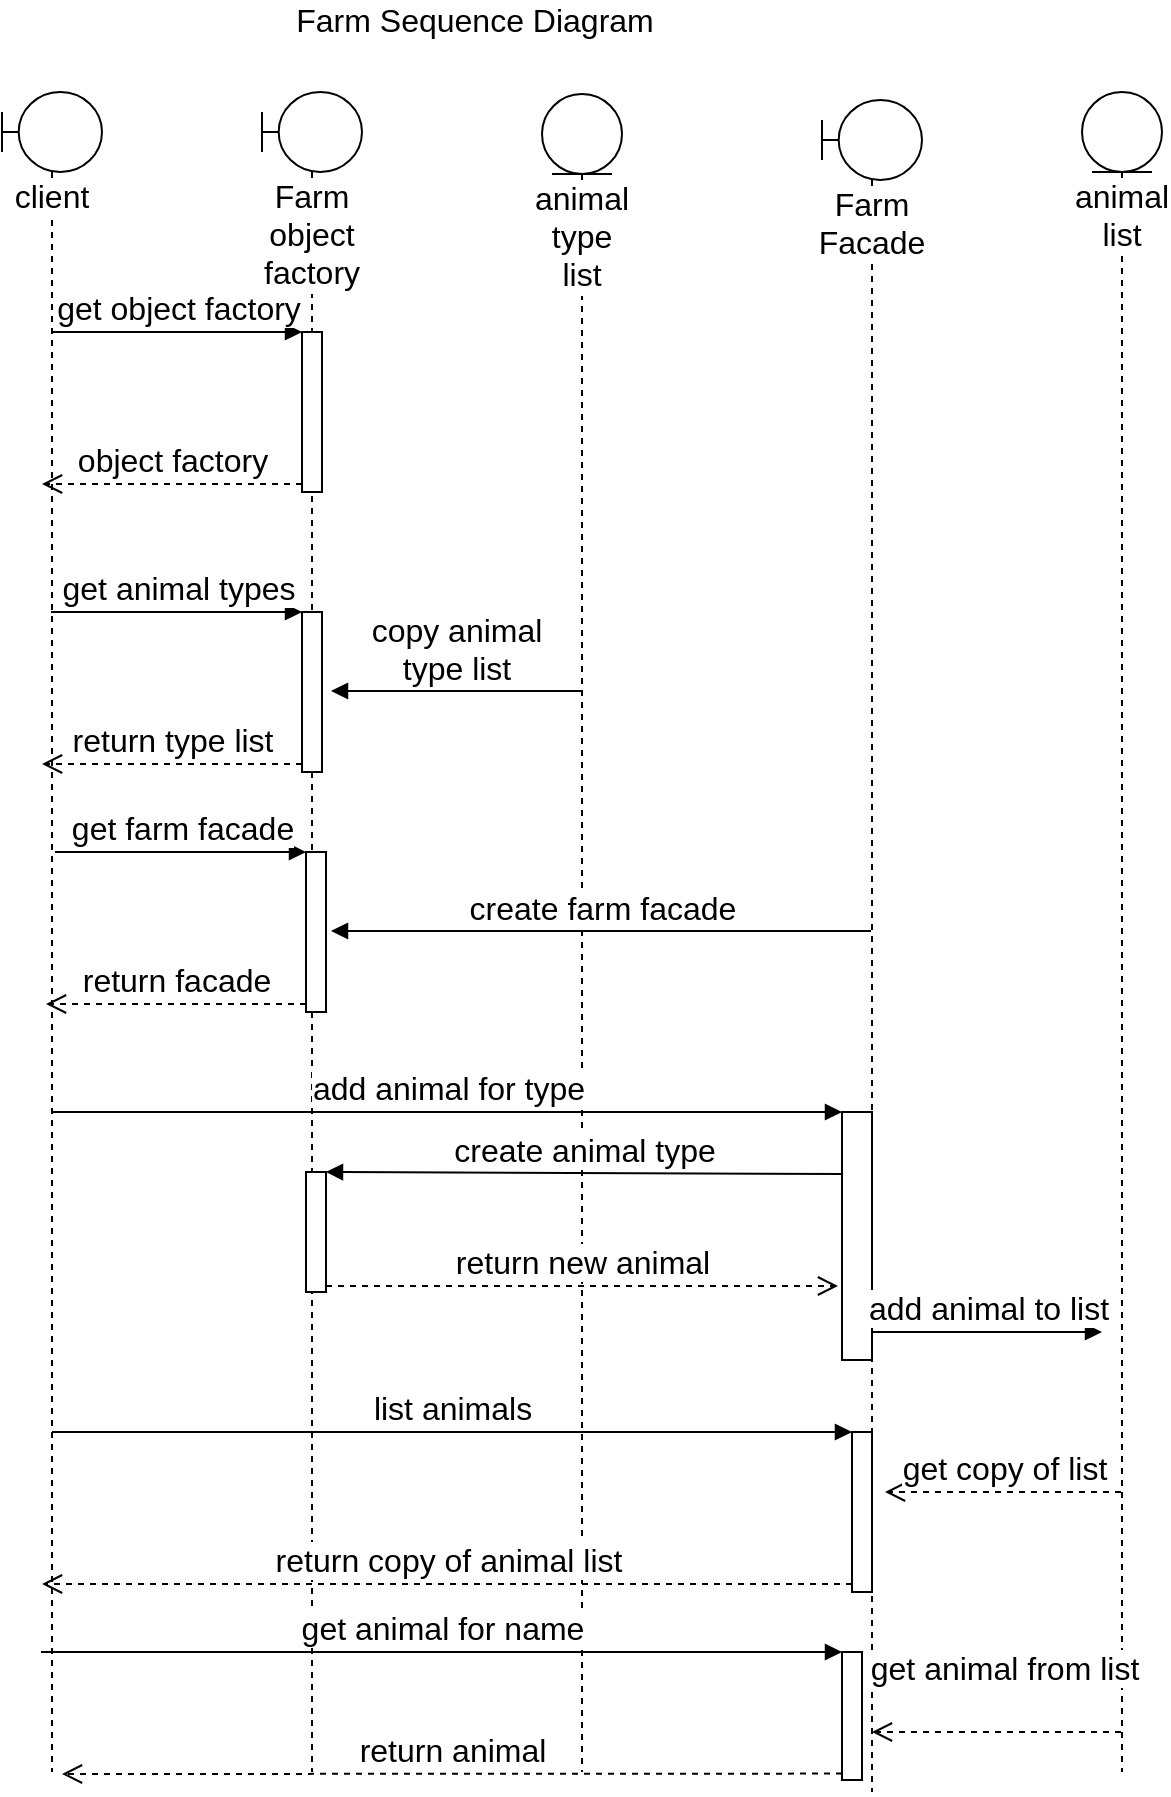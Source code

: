 <mxfile version="12.0.0" type="device" pages="1"><diagram id="0575e87b-8c2b-2d22-6455-2bd15a80e59f" name="Page-1"><mxGraphModel dx="1013" dy="533" grid="1" gridSize="10" guides="1" tooltips="1" connect="1" arrows="1" fold="1" page="1" pageScale="1" pageWidth="827" pageHeight="1169" background="#ffffff" math="0" shadow="0"><root><mxCell id="0"/><mxCell id="1" parent="0"/><mxCell id="66" value="Farm Sequence Diagram" style="text;html=1;strokeColor=none;fillColor=none;align=center;verticalAlign=middle;whiteSpace=wrap;rounded=0;fontSize=16;" parent="1" vertex="1"><mxGeometry x="189" y="124" width="415" height="20" as="geometry"/></mxCell><mxCell id="DZuMcae9LYtzn0QgDL1W-106" value="client" style="shape=umlLifeline;participant=umlBoundary;perimeter=lifelinePerimeter;whiteSpace=wrap;html=1;container=1;collapsible=0;recursiveResize=0;verticalAlign=top;spacingTop=36;labelBackgroundColor=#ffffff;outlineConnect=0;fontSize=16;" vertex="1" parent="1"><mxGeometry x="160" y="170" width="50" height="840" as="geometry"/></mxCell><mxCell id="DZuMcae9LYtzn0QgDL1W-107" value="animal list" style="shape=umlLifeline;participant=umlEntity;perimeter=lifelinePerimeter;whiteSpace=wrap;html=1;container=1;collapsible=0;recursiveResize=0;verticalAlign=top;spacingTop=36;labelBackgroundColor=#ffffff;outlineConnect=0;fontSize=16;" vertex="1" parent="1"><mxGeometry x="700" y="170" width="40" height="840" as="geometry"/></mxCell><mxCell id="DZuMcae9LYtzn0QgDL1W-108" value="Farm object factory" style="shape=umlLifeline;participant=umlBoundary;perimeter=lifelinePerimeter;whiteSpace=wrap;html=1;container=1;collapsible=0;recursiveResize=0;verticalAlign=top;spacingTop=36;labelBackgroundColor=#ffffff;outlineConnect=0;fontSize=16;" vertex="1" parent="1"><mxGeometry x="290" y="170" width="50" height="840" as="geometry"/></mxCell><mxCell id="DZuMcae9LYtzn0QgDL1W-111" value="" style="html=1;points=[];perimeter=orthogonalPerimeter;fontSize=16;" vertex="1" parent="DZuMcae9LYtzn0QgDL1W-108"><mxGeometry x="20" y="120" width="10" height="80" as="geometry"/></mxCell><mxCell id="DZuMcae9LYtzn0QgDL1W-113" value="object factory" style="html=1;verticalAlign=bottom;endArrow=open;dashed=1;endSize=8;exitX=0;exitY=0.95;fontSize=16;" edge="1" source="DZuMcae9LYtzn0QgDL1W-111" parent="DZuMcae9LYtzn0QgDL1W-108"><mxGeometry relative="1" as="geometry"><mxPoint x="-110" y="196" as="targetPoint"/></mxGeometry></mxCell><mxCell id="DZuMcae9LYtzn0QgDL1W-115" value="" style="html=1;points=[];perimeter=orthogonalPerimeter;fontSize=16;" vertex="1" parent="DZuMcae9LYtzn0QgDL1W-108"><mxGeometry x="20" y="260" width="10" height="80" as="geometry"/></mxCell><mxCell id="DZuMcae9LYtzn0QgDL1W-116" value="return type list" style="html=1;verticalAlign=bottom;endArrow=open;dashed=1;endSize=8;exitX=0;exitY=0.95;fontSize=16;" edge="1" parent="DZuMcae9LYtzn0QgDL1W-108" source="DZuMcae9LYtzn0QgDL1W-115"><mxGeometry relative="1" as="geometry"><mxPoint x="-110" y="336" as="targetPoint"/></mxGeometry></mxCell><mxCell id="DZuMcae9LYtzn0QgDL1W-117" value="get animal types" style="html=1;verticalAlign=bottom;endArrow=block;entryX=0;entryY=0;fontSize=16;" edge="1" parent="DZuMcae9LYtzn0QgDL1W-108" target="DZuMcae9LYtzn0QgDL1W-115"><mxGeometry relative="1" as="geometry"><mxPoint x="-105.5" y="260.0" as="sourcePoint"/></mxGeometry></mxCell><mxCell id="DZuMcae9LYtzn0QgDL1W-125" value="" style="html=1;points=[];perimeter=orthogonalPerimeter;fontSize=16;" vertex="1" parent="DZuMcae9LYtzn0QgDL1W-108"><mxGeometry x="22" y="380" width="10" height="80" as="geometry"/></mxCell><mxCell id="DZuMcae9LYtzn0QgDL1W-126" value="return facade" style="html=1;verticalAlign=bottom;endArrow=open;dashed=1;endSize=8;exitX=0;exitY=0.95;fontSize=16;" edge="1" parent="DZuMcae9LYtzn0QgDL1W-108" source="DZuMcae9LYtzn0QgDL1W-125"><mxGeometry relative="1" as="geometry"><mxPoint x="-108" y="456" as="targetPoint"/></mxGeometry></mxCell><mxCell id="DZuMcae9LYtzn0QgDL1W-127" value="get farm facade" style="html=1;verticalAlign=bottom;endArrow=block;entryX=0;entryY=0;fontSize=16;" edge="1" parent="DZuMcae9LYtzn0QgDL1W-108" target="DZuMcae9LYtzn0QgDL1W-125"><mxGeometry relative="1" as="geometry"><mxPoint x="-103.5" y="380.0" as="sourcePoint"/></mxGeometry></mxCell><mxCell id="DZuMcae9LYtzn0QgDL1W-135" value="" style="html=1;points=[];perimeter=orthogonalPerimeter;fontSize=16;" vertex="1" parent="DZuMcae9LYtzn0QgDL1W-108"><mxGeometry x="22" y="540" width="10" height="60" as="geometry"/></mxCell><mxCell id="DZuMcae9LYtzn0QgDL1W-109" value="Farm Facade" style="shape=umlLifeline;participant=umlBoundary;perimeter=lifelinePerimeter;whiteSpace=wrap;html=1;container=1;collapsible=0;recursiveResize=0;verticalAlign=top;spacingTop=36;labelBackgroundColor=#ffffff;outlineConnect=0;fontSize=16;" vertex="1" parent="1"><mxGeometry x="570" y="174" width="50" height="846" as="geometry"/></mxCell><mxCell id="DZuMcae9LYtzn0QgDL1W-130" value="" style="html=1;points=[];perimeter=orthogonalPerimeter;fontSize=16;" vertex="1" parent="DZuMcae9LYtzn0QgDL1W-109"><mxGeometry x="10" y="506" width="15" height="124" as="geometry"/></mxCell><mxCell id="DZuMcae9LYtzn0QgDL1W-149" value="" style="html=1;points=[];perimeter=orthogonalPerimeter;fontSize=16;" vertex="1" parent="DZuMcae9LYtzn0QgDL1W-109"><mxGeometry x="10" y="776" width="10" height="64" as="geometry"/></mxCell><mxCell id="DZuMcae9LYtzn0QgDL1W-151" value="return animal" style="html=1;verticalAlign=bottom;endArrow=open;dashed=1;endSize=8;exitX=0;exitY=0.95;fontSize=16;" edge="1" source="DZuMcae9LYtzn0QgDL1W-149" parent="DZuMcae9LYtzn0QgDL1W-109"><mxGeometry relative="1" as="geometry"><mxPoint x="-380" y="837" as="targetPoint"/></mxGeometry></mxCell><mxCell id="DZuMcae9LYtzn0QgDL1W-110" value="animal type list" style="shape=umlLifeline;participant=umlEntity;perimeter=lifelinePerimeter;whiteSpace=wrap;html=1;container=1;collapsible=0;recursiveResize=0;verticalAlign=top;spacingTop=36;labelBackgroundColor=#ffffff;outlineConnect=0;fontSize=16;" vertex="1" parent="1"><mxGeometry x="430" y="171" width="40" height="839" as="geometry"/></mxCell><mxCell id="DZuMcae9LYtzn0QgDL1W-112" value="get object factory" style="html=1;verticalAlign=bottom;endArrow=block;entryX=0;entryY=0;fontSize=16;" edge="1" target="DZuMcae9LYtzn0QgDL1W-111" parent="1" source="DZuMcae9LYtzn0QgDL1W-106"><mxGeometry relative="1" as="geometry"><mxPoint x="240" y="290" as="sourcePoint"/></mxGeometry></mxCell><mxCell id="DZuMcae9LYtzn0QgDL1W-124" value="&lt;div&gt;copy animal &lt;br&gt;&lt;/div&gt;&lt;div&gt;type list&lt;/div&gt;" style="html=1;verticalAlign=bottom;endArrow=block;entryX=0;entryY=0;fontSize=16;" edge="1" parent="1"><mxGeometry relative="1" as="geometry"><mxPoint x="450" y="469.5" as="sourcePoint"/><mxPoint x="324.5" y="469.5" as="targetPoint"/></mxGeometry></mxCell><mxCell id="DZuMcae9LYtzn0QgDL1W-129" value="&lt;div&gt;create farm facade&lt;/div&gt;" style="html=1;verticalAlign=bottom;endArrow=block;entryX=0;entryY=0;fontSize=16;" edge="1" parent="1" source="DZuMcae9LYtzn0QgDL1W-109"><mxGeometry relative="1" as="geometry"><mxPoint x="450" y="589.5" as="sourcePoint"/><mxPoint x="324.5" y="589.5" as="targetPoint"/></mxGeometry></mxCell><mxCell id="DZuMcae9LYtzn0QgDL1W-132" value="add animal for type" style="html=1;verticalAlign=bottom;endArrow=block;entryX=0;entryY=0;fontSize=16;" edge="1" parent="1" target="DZuMcae9LYtzn0QgDL1W-130" source="DZuMcae9LYtzn0QgDL1W-106"><mxGeometry relative="1" as="geometry"><mxPoint x="459.5" y="680" as="sourcePoint"/></mxGeometry></mxCell><mxCell id="DZuMcae9LYtzn0QgDL1W-136" value="create animal type" style="html=1;verticalAlign=bottom;endArrow=block;entryX=1;entryY=0;fontSize=16;exitX=0;exitY=0.25;exitDx=0;exitDy=0;exitPerimeter=0;" edge="1" target="DZuMcae9LYtzn0QgDL1W-135" parent="1" source="DZuMcae9LYtzn0QgDL1W-130"><mxGeometry relative="1" as="geometry"><mxPoint x="382" y="710" as="sourcePoint"/></mxGeometry></mxCell><mxCell id="DZuMcae9LYtzn0QgDL1W-137" value="return new animal" style="html=1;verticalAlign=bottom;endArrow=open;dashed=1;endSize=8;exitX=1;exitY=0.95;fontSize=16;" edge="1" source="DZuMcae9LYtzn0QgDL1W-135" parent="1"><mxGeometry relative="1" as="geometry"><mxPoint x="578" y="767" as="targetPoint"/></mxGeometry></mxCell><mxCell id="DZuMcae9LYtzn0QgDL1W-140" value="add animal to list" style="html=1;verticalAlign=bottom;endArrow=block;fontSize=16;" edge="1" parent="1" source="DZuMcae9LYtzn0QgDL1W-109"><mxGeometry width="80" relative="1" as="geometry"><mxPoint x="30" y="1070" as="sourcePoint"/><mxPoint x="710" y="790" as="targetPoint"/></mxGeometry></mxCell><mxCell id="DZuMcae9LYtzn0QgDL1W-144" value="" style="html=1;points=[];perimeter=orthogonalPerimeter;fontSize=16;" vertex="1" parent="1"><mxGeometry x="585" y="840" width="10" height="80" as="geometry"/></mxCell><mxCell id="DZuMcae9LYtzn0QgDL1W-145" value="list animals" style="html=1;verticalAlign=bottom;endArrow=block;entryX=0;entryY=0;fontSize=16;" edge="1" parent="1" target="DZuMcae9LYtzn0QgDL1W-144" source="DZuMcae9LYtzn0QgDL1W-106"><mxGeometry relative="1" as="geometry"><mxPoint x="580" y="893" as="sourcePoint"/></mxGeometry></mxCell><mxCell id="DZuMcae9LYtzn0QgDL1W-146" value="return copy of animal list" style="html=1;verticalAlign=bottom;endArrow=open;dashed=1;endSize=8;exitX=0;exitY=0.95;fontSize=16;" edge="1" parent="1" source="DZuMcae9LYtzn0QgDL1W-144"><mxGeometry relative="1" as="geometry"><mxPoint x="180" y="916" as="targetPoint"/></mxGeometry></mxCell><mxCell id="DZuMcae9LYtzn0QgDL1W-147" value="get copy of list" style="html=1;verticalAlign=bottom;endArrow=open;dashed=1;endSize=8;fontSize=16;" edge="1" parent="1" source="DZuMcae9LYtzn0QgDL1W-107"><mxGeometry relative="1" as="geometry"><mxPoint x="681.5" y="870" as="sourcePoint"/><mxPoint x="601.5" y="870" as="targetPoint"/></mxGeometry></mxCell><mxCell id="DZuMcae9LYtzn0QgDL1W-150" value="get animal for name" style="html=1;verticalAlign=bottom;endArrow=block;entryX=0;entryY=0;fontSize=16;" edge="1" target="DZuMcae9LYtzn0QgDL1W-149" parent="1"><mxGeometry relative="1" as="geometry"><mxPoint x="179.5" y="950" as="sourcePoint"/></mxGeometry></mxCell><mxCell id="DZuMcae9LYtzn0QgDL1W-152" value="get animal from list" style="html=1;verticalAlign=bottom;endArrow=open;dashed=1;endSize=8;fontSize=16;" edge="1" parent="1" source="DZuMcae9LYtzn0QgDL1W-107" target="DZuMcae9LYtzn0QgDL1W-109"><mxGeometry x="-0.048" y="-20" relative="1" as="geometry"><mxPoint x="729.5" y="880" as="sourcePoint"/><mxPoint x="611.5" y="880" as="targetPoint"/><Array as="points"><mxPoint x="690" y="990"/><mxPoint x="640" y="990"/></Array><mxPoint x="1" as="offset"/></mxGeometry></mxCell></root></mxGraphModel></diagram></mxfile>